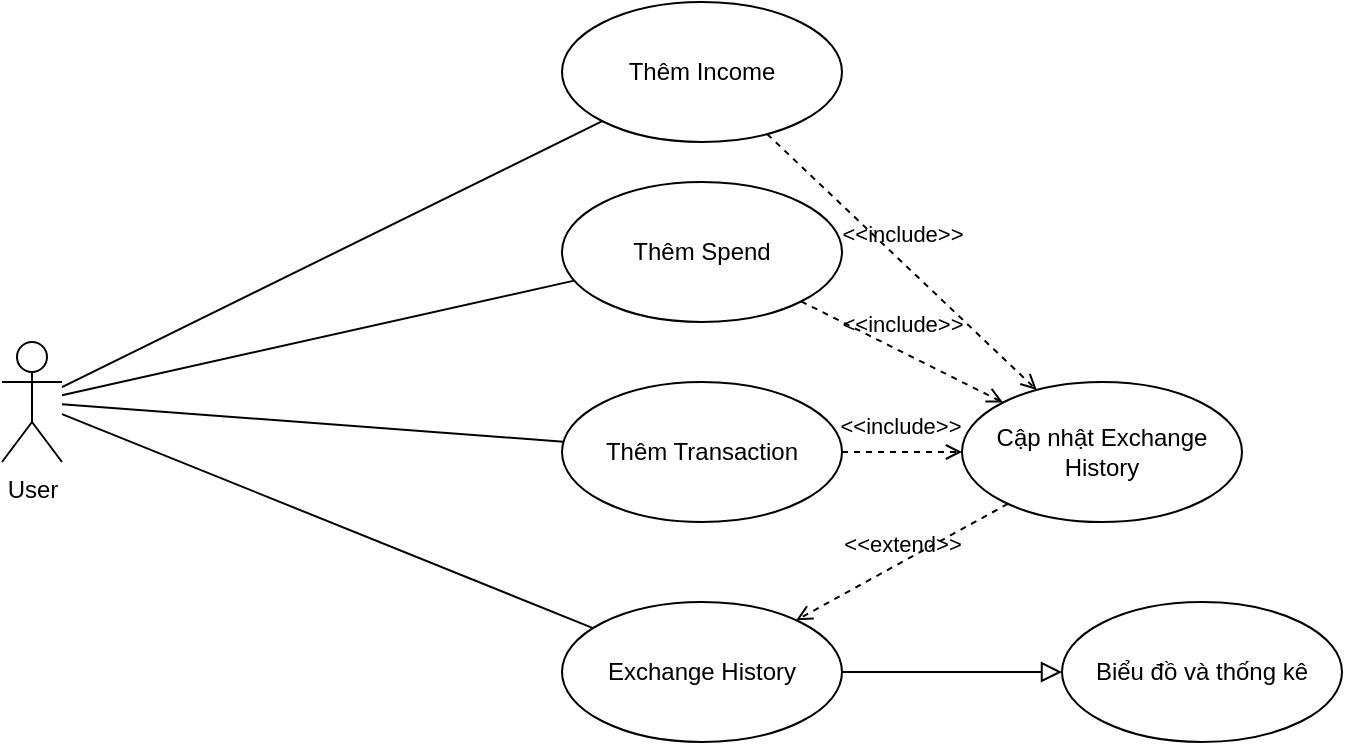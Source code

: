 <mxfile version="24.0.6" type="device">
  <diagram id="1Q4yZ_uwP3tpilw9ebAT" name="Trang-1">
    <mxGraphModel dx="1149" dy="496" grid="1" gridSize="10" guides="1" tooltips="1" connect="1" arrows="1" fold="1" page="1" pageScale="1" pageWidth="827" pageHeight="1169" math="0" shadow="0">
      <root>
        <mxCell id="0" />
        <mxCell id="1" parent="0" />
        <mxCell id="GP_7Yjxi7niaUiWw_p5Y-8" value="User" style="shape=umlActor;verticalLabelPosition=bottom;verticalAlign=top;html=1;outlineConnect=0;" vertex="1" parent="1">
          <mxGeometry x="150" y="300" width="30" height="60" as="geometry" />
        </mxCell>
        <mxCell id="GP_7Yjxi7niaUiWw_p5Y-9" value="Thêm Spend" style="ellipse;whiteSpace=wrap;html=1;" vertex="1" parent="1">
          <mxGeometry x="430" y="220" width="140" height="70" as="geometry" />
        </mxCell>
        <mxCell id="GP_7Yjxi7niaUiWw_p5Y-10" value="Thêm Transaction" style="ellipse;whiteSpace=wrap;html=1;" vertex="1" parent="1">
          <mxGeometry x="430" y="320" width="140" height="70" as="geometry" />
        </mxCell>
        <mxCell id="GP_7Yjxi7niaUiWw_p5Y-11" value="Exchange History" style="ellipse;whiteSpace=wrap;html=1;" vertex="1" parent="1">
          <mxGeometry x="430" y="430" width="140" height="70" as="geometry" />
        </mxCell>
        <mxCell id="GP_7Yjxi7niaUiWw_p5Y-12" value="" style="endArrow=none;html=1;rounded=0;" edge="1" parent="1" source="GP_7Yjxi7niaUiWw_p5Y-8" target="GP_7Yjxi7niaUiWw_p5Y-10">
          <mxGeometry width="50" height="50" relative="1" as="geometry">
            <mxPoint x="210" y="464" as="sourcePoint" />
            <mxPoint x="364" y="320" as="targetPoint" />
          </mxGeometry>
        </mxCell>
        <mxCell id="GP_7Yjxi7niaUiWw_p5Y-13" value="" style="endArrow=none;html=1;rounded=0;" edge="1" parent="1" source="GP_7Yjxi7niaUiWw_p5Y-8" target="GP_7Yjxi7niaUiWw_p5Y-11">
          <mxGeometry width="50" height="50" relative="1" as="geometry">
            <mxPoint x="190" y="341" as="sourcePoint" />
            <mxPoint x="441" y="360" as="targetPoint" />
          </mxGeometry>
        </mxCell>
        <mxCell id="GP_7Yjxi7niaUiWw_p5Y-14" value="" style="endArrow=none;html=1;rounded=0;" edge="1" parent="1" source="GP_7Yjxi7niaUiWw_p5Y-8" target="GP_7Yjxi7niaUiWw_p5Y-9">
          <mxGeometry width="50" height="50" relative="1" as="geometry">
            <mxPoint x="200" y="351" as="sourcePoint" />
            <mxPoint x="451" y="370" as="targetPoint" />
          </mxGeometry>
        </mxCell>
        <mxCell id="GP_7Yjxi7niaUiWw_p5Y-15" value="Cập nhật Exchange History" style="ellipse;whiteSpace=wrap;html=1;" vertex="1" parent="1">
          <mxGeometry x="630" y="320" width="140" height="70" as="geometry" />
        </mxCell>
        <mxCell id="GP_7Yjxi7niaUiWw_p5Y-16" value="&amp;lt;&amp;lt;include&amp;gt;&amp;gt;" style="html=1;verticalAlign=bottom;labelBackgroundColor=none;endArrow=open;endFill=0;dashed=1;rounded=0;" edge="1" parent="1" source="GP_7Yjxi7niaUiWw_p5Y-9" target="GP_7Yjxi7niaUiWw_p5Y-15">
          <mxGeometry x="-0.04" y="4" width="160" relative="1" as="geometry">
            <mxPoint x="340" y="390" as="sourcePoint" />
            <mxPoint x="500" y="390" as="targetPoint" />
            <mxPoint as="offset" />
          </mxGeometry>
        </mxCell>
        <mxCell id="GP_7Yjxi7niaUiWw_p5Y-17" value="&amp;lt;&amp;lt;include&amp;gt;&amp;gt;" style="html=1;verticalAlign=bottom;labelBackgroundColor=none;endArrow=open;endFill=0;dashed=1;rounded=0;" edge="1" parent="1" source="GP_7Yjxi7niaUiWw_p5Y-10" target="GP_7Yjxi7niaUiWw_p5Y-15">
          <mxGeometry x="-0.04" y="4" width="160" relative="1" as="geometry">
            <mxPoint x="559" y="290" as="sourcePoint" />
            <mxPoint x="661" y="340" as="targetPoint" />
            <mxPoint as="offset" />
          </mxGeometry>
        </mxCell>
        <mxCell id="GP_7Yjxi7niaUiWw_p5Y-18" value="&amp;lt;&amp;lt;extend&amp;gt;&amp;gt;" style="html=1;verticalAlign=bottom;labelBackgroundColor=none;endArrow=open;endFill=0;dashed=1;rounded=0;" edge="1" parent="1" source="GP_7Yjxi7niaUiWw_p5Y-15" target="GP_7Yjxi7niaUiWw_p5Y-11">
          <mxGeometry width="160" relative="1" as="geometry">
            <mxPoint x="340" y="390" as="sourcePoint" />
            <mxPoint x="500" y="390" as="targetPoint" />
          </mxGeometry>
        </mxCell>
        <mxCell id="GP_7Yjxi7niaUiWw_p5Y-19" value="Thêm Income" style="ellipse;whiteSpace=wrap;html=1;" vertex="1" parent="1">
          <mxGeometry x="430" y="130" width="140" height="70" as="geometry" />
        </mxCell>
        <mxCell id="GP_7Yjxi7niaUiWw_p5Y-20" value="" style="endArrow=none;html=1;rounded=0;" edge="1" parent="1" target="GP_7Yjxi7niaUiWw_p5Y-19" source="GP_7Yjxi7niaUiWw_p5Y-8">
          <mxGeometry width="50" height="50" relative="1" as="geometry">
            <mxPoint x="180" y="237" as="sourcePoint" />
            <mxPoint x="451" y="280" as="targetPoint" />
          </mxGeometry>
        </mxCell>
        <mxCell id="GP_7Yjxi7niaUiWw_p5Y-21" value="&amp;lt;&amp;lt;include&amp;gt;&amp;gt;" style="html=1;verticalAlign=bottom;labelBackgroundColor=none;endArrow=open;endFill=0;dashed=1;rounded=0;" edge="1" parent="1" source="GP_7Yjxi7niaUiWw_p5Y-19" target="GP_7Yjxi7niaUiWw_p5Y-15">
          <mxGeometry x="-0.04" y="4" width="160" relative="1" as="geometry">
            <mxPoint x="340" y="300" as="sourcePoint" />
            <mxPoint x="651" y="240" as="targetPoint" />
            <mxPoint as="offset" />
          </mxGeometry>
        </mxCell>
        <mxCell id="GP_7Yjxi7niaUiWw_p5Y-22" value="Biểu đồ và thống kê" style="ellipse;whiteSpace=wrap;html=1;" vertex="1" parent="1">
          <mxGeometry x="680" y="430" width="140" height="70" as="geometry" />
        </mxCell>
        <mxCell id="GP_7Yjxi7niaUiWw_p5Y-23" value="" style="endArrow=block;html=1;rounded=0;align=center;verticalAlign=bottom;endFill=0;labelBackgroundColor=none;endSize=8;" edge="1" parent="1" source="GP_7Yjxi7niaUiWw_p5Y-11" target="GP_7Yjxi7niaUiWw_p5Y-22">
          <mxGeometry relative="1" as="geometry">
            <mxPoint x="486" y="641" as="sourcePoint" />
            <mxPoint x="1014" y="541" as="targetPoint" />
          </mxGeometry>
        </mxCell>
        <mxCell id="GP_7Yjxi7niaUiWw_p5Y-24" value="" style="resizable=0;html=1;align=center;verticalAlign=top;labelBackgroundColor=none;" connectable="0" vertex="1" parent="GP_7Yjxi7niaUiWw_p5Y-23">
          <mxGeometry relative="1" as="geometry" />
        </mxCell>
      </root>
    </mxGraphModel>
  </diagram>
</mxfile>
